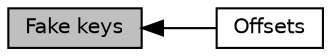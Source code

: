 digraph "Fake keys"
{
  edge [fontname="Helvetica",fontsize="10",labelfontname="Helvetica",labelfontsize="10"];
  node [fontname="Helvetica",fontsize="10",shape=box];
  rankdir=LR;
  Node2 [label="Offsets",height=0.2,width=0.4,color="black", fillcolor="white", style="filled",URL="$group__fake__keys__offsets.html",tooltip=" "];
  Node1 [label="Fake keys",height=0.2,width=0.4,color="black", fillcolor="grey75", style="filled", fontcolor="black",tooltip=" "];
  Node1->Node2 [shape=plaintext, dir="back", style="solid"];
}
